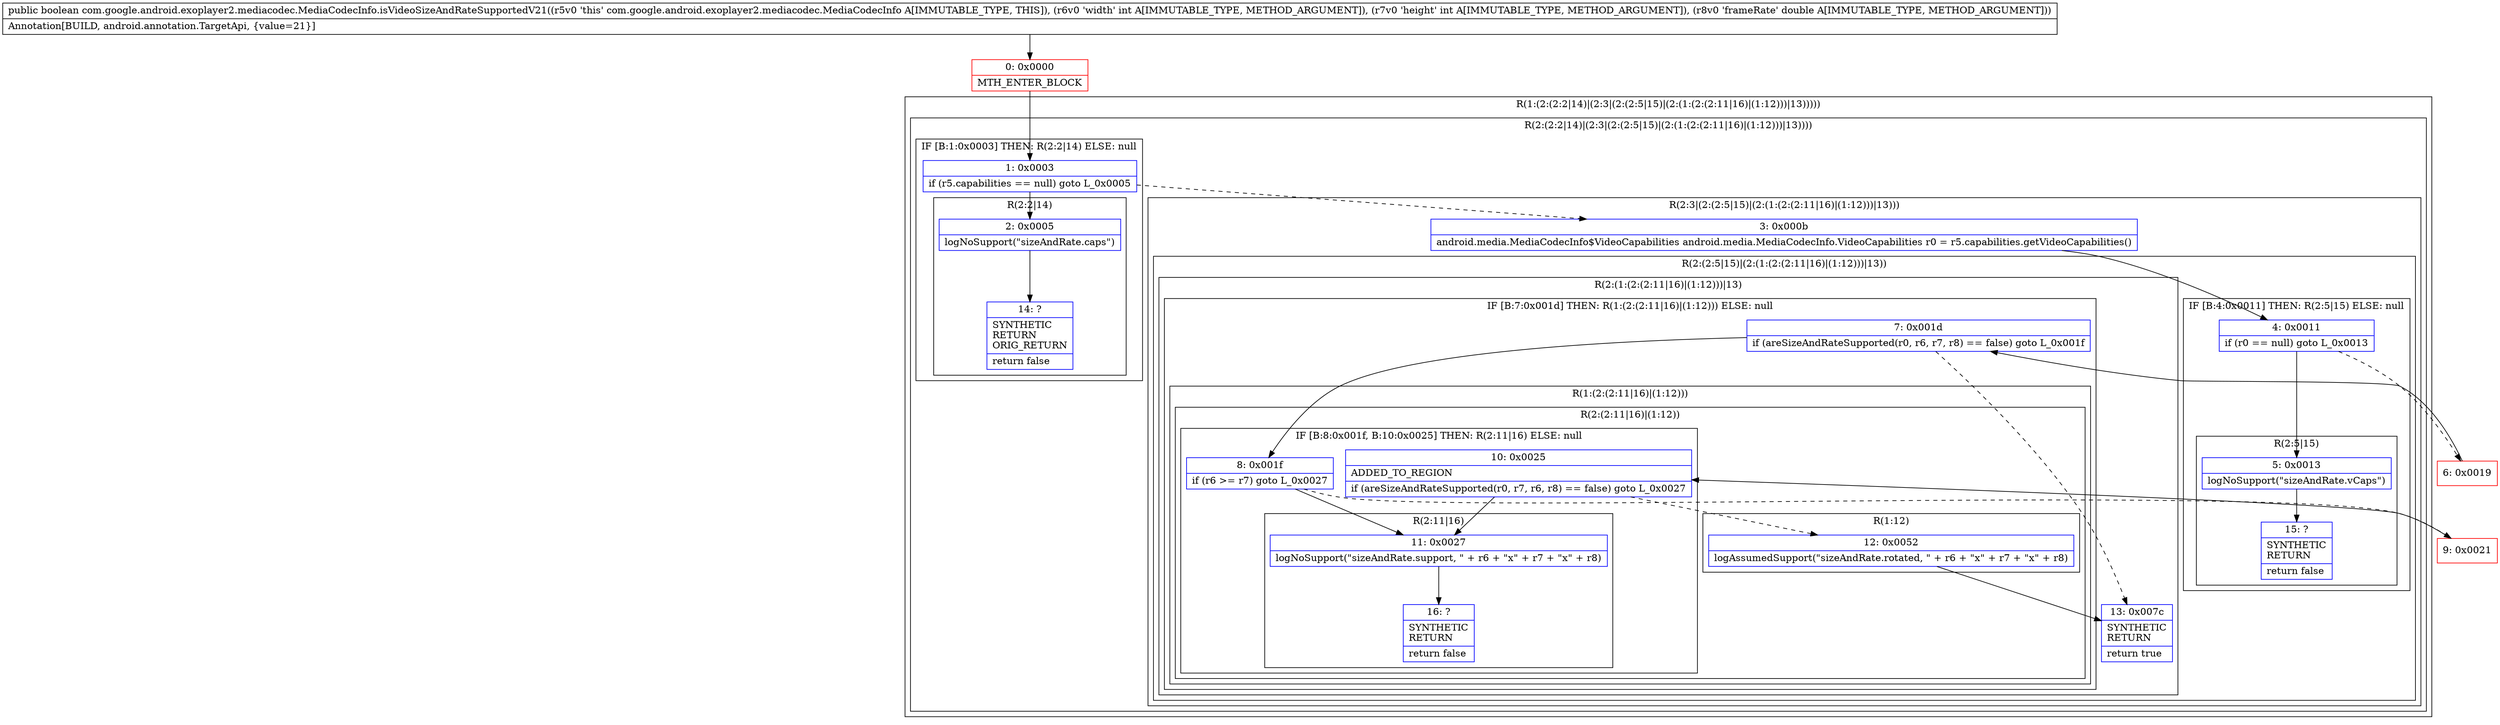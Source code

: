 digraph "CFG forcom.google.android.exoplayer2.mediacodec.MediaCodecInfo.isVideoSizeAndRateSupportedV21(IID)Z" {
subgraph cluster_Region_874348968 {
label = "R(1:(2:(2:2|14)|(2:3|(2:(2:5|15)|(2:(1:(2:(2:11|16)|(1:12)))|13)))))";
node [shape=record,color=blue];
subgraph cluster_Region_80126034 {
label = "R(2:(2:2|14)|(2:3|(2:(2:5|15)|(2:(1:(2:(2:11|16)|(1:12)))|13))))";
node [shape=record,color=blue];
subgraph cluster_IfRegion_1282888613 {
label = "IF [B:1:0x0003] THEN: R(2:2|14) ELSE: null";
node [shape=record,color=blue];
Node_1 [shape=record,label="{1\:\ 0x0003|if (r5.capabilities == null) goto L_0x0005\l}"];
subgraph cluster_Region_1018906397 {
label = "R(2:2|14)";
node [shape=record,color=blue];
Node_2 [shape=record,label="{2\:\ 0x0005|logNoSupport(\"sizeAndRate.caps\")\l}"];
Node_14 [shape=record,label="{14\:\ ?|SYNTHETIC\lRETURN\lORIG_RETURN\l|return false\l}"];
}
}
subgraph cluster_Region_188270123 {
label = "R(2:3|(2:(2:5|15)|(2:(1:(2:(2:11|16)|(1:12)))|13)))";
node [shape=record,color=blue];
Node_3 [shape=record,label="{3\:\ 0x000b|android.media.MediaCodecInfo$VideoCapabilities android.media.MediaCodecInfo.VideoCapabilities r0 = r5.capabilities.getVideoCapabilities()\l}"];
subgraph cluster_Region_1685295587 {
label = "R(2:(2:5|15)|(2:(1:(2:(2:11|16)|(1:12)))|13))";
node [shape=record,color=blue];
subgraph cluster_IfRegion_1738420259 {
label = "IF [B:4:0x0011] THEN: R(2:5|15) ELSE: null";
node [shape=record,color=blue];
Node_4 [shape=record,label="{4\:\ 0x0011|if (r0 == null) goto L_0x0013\l}"];
subgraph cluster_Region_1434876175 {
label = "R(2:5|15)";
node [shape=record,color=blue];
Node_5 [shape=record,label="{5\:\ 0x0013|logNoSupport(\"sizeAndRate.vCaps\")\l}"];
Node_15 [shape=record,label="{15\:\ ?|SYNTHETIC\lRETURN\l|return false\l}"];
}
}
subgraph cluster_Region_597357153 {
label = "R(2:(1:(2:(2:11|16)|(1:12)))|13)";
node [shape=record,color=blue];
subgraph cluster_IfRegion_777750468 {
label = "IF [B:7:0x001d] THEN: R(1:(2:(2:11|16)|(1:12))) ELSE: null";
node [shape=record,color=blue];
Node_7 [shape=record,label="{7\:\ 0x001d|if (areSizeAndRateSupported(r0, r6, r7, r8) == false) goto L_0x001f\l}"];
subgraph cluster_Region_1174395552 {
label = "R(1:(2:(2:11|16)|(1:12)))";
node [shape=record,color=blue];
subgraph cluster_Region_1031518069 {
label = "R(2:(2:11|16)|(1:12))";
node [shape=record,color=blue];
subgraph cluster_IfRegion_1906513560 {
label = "IF [B:8:0x001f, B:10:0x0025] THEN: R(2:11|16) ELSE: null";
node [shape=record,color=blue];
Node_8 [shape=record,label="{8\:\ 0x001f|if (r6 \>= r7) goto L_0x0027\l}"];
Node_10 [shape=record,label="{10\:\ 0x0025|ADDED_TO_REGION\l|if (areSizeAndRateSupported(r0, r7, r6, r8) == false) goto L_0x0027\l}"];
subgraph cluster_Region_1540616148 {
label = "R(2:11|16)";
node [shape=record,color=blue];
Node_11 [shape=record,label="{11\:\ 0x0027|logNoSupport(\"sizeAndRate.support, \" + r6 + \"x\" + r7 + \"x\" + r8)\l}"];
Node_16 [shape=record,label="{16\:\ ?|SYNTHETIC\lRETURN\l|return false\l}"];
}
}
subgraph cluster_Region_791549749 {
label = "R(1:12)";
node [shape=record,color=blue];
Node_12 [shape=record,label="{12\:\ 0x0052|logAssumedSupport(\"sizeAndRate.rotated, \" + r6 + \"x\" + r7 + \"x\" + r8)\l}"];
}
}
}
}
Node_13 [shape=record,label="{13\:\ 0x007c|SYNTHETIC\lRETURN\l|return true\l}"];
}
}
}
}
}
Node_0 [shape=record,color=red,label="{0\:\ 0x0000|MTH_ENTER_BLOCK\l}"];
Node_6 [shape=record,color=red,label="{6\:\ 0x0019}"];
Node_9 [shape=record,color=red,label="{9\:\ 0x0021}"];
MethodNode[shape=record,label="{public boolean com.google.android.exoplayer2.mediacodec.MediaCodecInfo.isVideoSizeAndRateSupportedV21((r5v0 'this' com.google.android.exoplayer2.mediacodec.MediaCodecInfo A[IMMUTABLE_TYPE, THIS]), (r6v0 'width' int A[IMMUTABLE_TYPE, METHOD_ARGUMENT]), (r7v0 'height' int A[IMMUTABLE_TYPE, METHOD_ARGUMENT]), (r8v0 'frameRate' double A[IMMUTABLE_TYPE, METHOD_ARGUMENT]))  | Annotation[BUILD, android.annotation.TargetApi, \{value=21\}]\l}"];
MethodNode -> Node_0;
Node_1 -> Node_2;
Node_1 -> Node_3[style=dashed];
Node_2 -> Node_14;
Node_3 -> Node_4;
Node_4 -> Node_5;
Node_4 -> Node_6[style=dashed];
Node_5 -> Node_15;
Node_7 -> Node_8;
Node_7 -> Node_13[style=dashed];
Node_8 -> Node_9[style=dashed];
Node_8 -> Node_11;
Node_10 -> Node_11;
Node_10 -> Node_12[style=dashed];
Node_11 -> Node_16;
Node_12 -> Node_13;
Node_0 -> Node_1;
Node_6 -> Node_7;
Node_9 -> Node_10;
}

